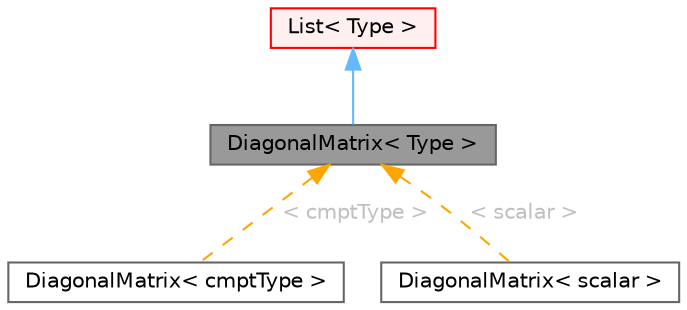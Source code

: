 digraph "DiagonalMatrix&lt; Type &gt;"
{
 // LATEX_PDF_SIZE
  bgcolor="transparent";
  edge [fontname=Helvetica,fontsize=10,labelfontname=Helvetica,labelfontsize=10];
  node [fontname=Helvetica,fontsize=10,shape=box,height=0.2,width=0.4];
  Node1 [id="Node000001",label="DiagonalMatrix\< Type \>",height=0.2,width=0.4,color="gray40", fillcolor="grey60", style="filled", fontcolor="black",tooltip="A templated (N x N) diagonal matrix of objects of <Type>, effectively containing N elements,..."];
  Node2 -> Node1 [id="edge1_Node000001_Node000002",dir="back",color="steelblue1",style="solid",tooltip=" "];
  Node2 [id="Node000002",label="List\< Type \>",height=0.2,width=0.4,color="red", fillcolor="#FFF0F0", style="filled",URL="$classFoam_1_1List.html",tooltip=" "];
  Node1 -> Node6 [id="edge2_Node000001_Node000006",dir="back",color="orange",style="dashed",tooltip=" ",label=" \< cmptType \>",fontcolor="grey" ];
  Node6 [id="Node000006",label="DiagonalMatrix\< cmptType \>",height=0.2,width=0.4,color="gray40", fillcolor="white", style="filled",URL="$classFoam_1_1DiagonalMatrix.html",tooltip=" "];
  Node1 -> Node7 [id="edge3_Node000001_Node000007",dir="back",color="orange",style="dashed",tooltip=" ",label=" \< scalar \>",fontcolor="grey" ];
  Node7 [id="Node000007",label="DiagonalMatrix\< scalar \>",height=0.2,width=0.4,color="gray40", fillcolor="white", style="filled",URL="$classFoam_1_1DiagonalMatrix.html",tooltip=" "];
}
